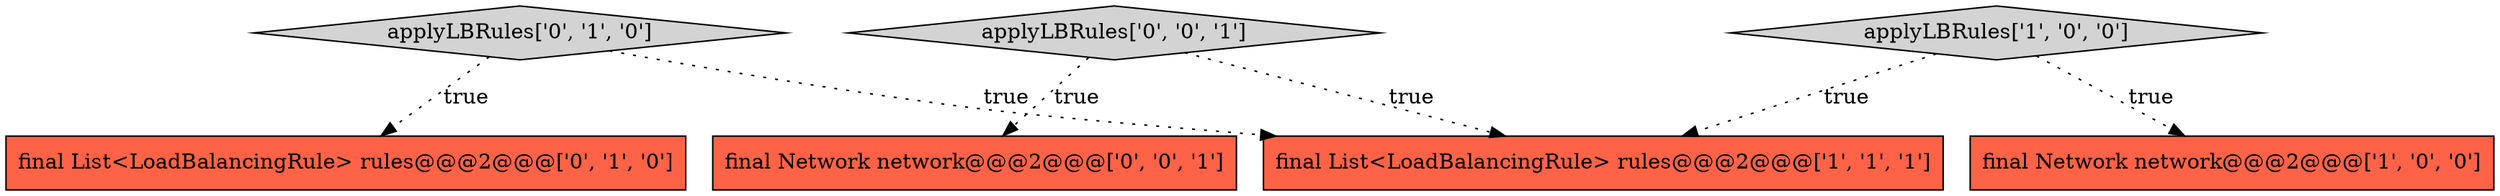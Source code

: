 digraph {
1 [style = filled, label = "final List<LoadBalancingRule> rules@@@2@@@['1', '1', '1']", fillcolor = tomato, shape = box image = "AAA0AAABBB1BBB"];
3 [style = filled, label = "applyLBRules['0', '1', '0']", fillcolor = lightgray, shape = diamond image = "AAA0AAABBB2BBB"];
6 [style = filled, label = "final Network network@@@2@@@['0', '0', '1']", fillcolor = tomato, shape = box image = "AAA0AAABBB3BBB"];
0 [style = filled, label = "final Network network@@@2@@@['1', '0', '0']", fillcolor = tomato, shape = box image = "AAA0AAABBB1BBB"];
5 [style = filled, label = "applyLBRules['0', '0', '1']", fillcolor = lightgray, shape = diamond image = "AAA0AAABBB3BBB"];
2 [style = filled, label = "applyLBRules['1', '0', '0']", fillcolor = lightgray, shape = diamond image = "AAA0AAABBB1BBB"];
4 [style = filled, label = "final List<LoadBalancingRule> rules@@@2@@@['0', '1', '0']", fillcolor = tomato, shape = box image = "AAA0AAABBB2BBB"];
2->1 [style = dotted, label="true"];
5->6 [style = dotted, label="true"];
5->1 [style = dotted, label="true"];
2->0 [style = dotted, label="true"];
3->4 [style = dotted, label="true"];
3->1 [style = dotted, label="true"];
}
